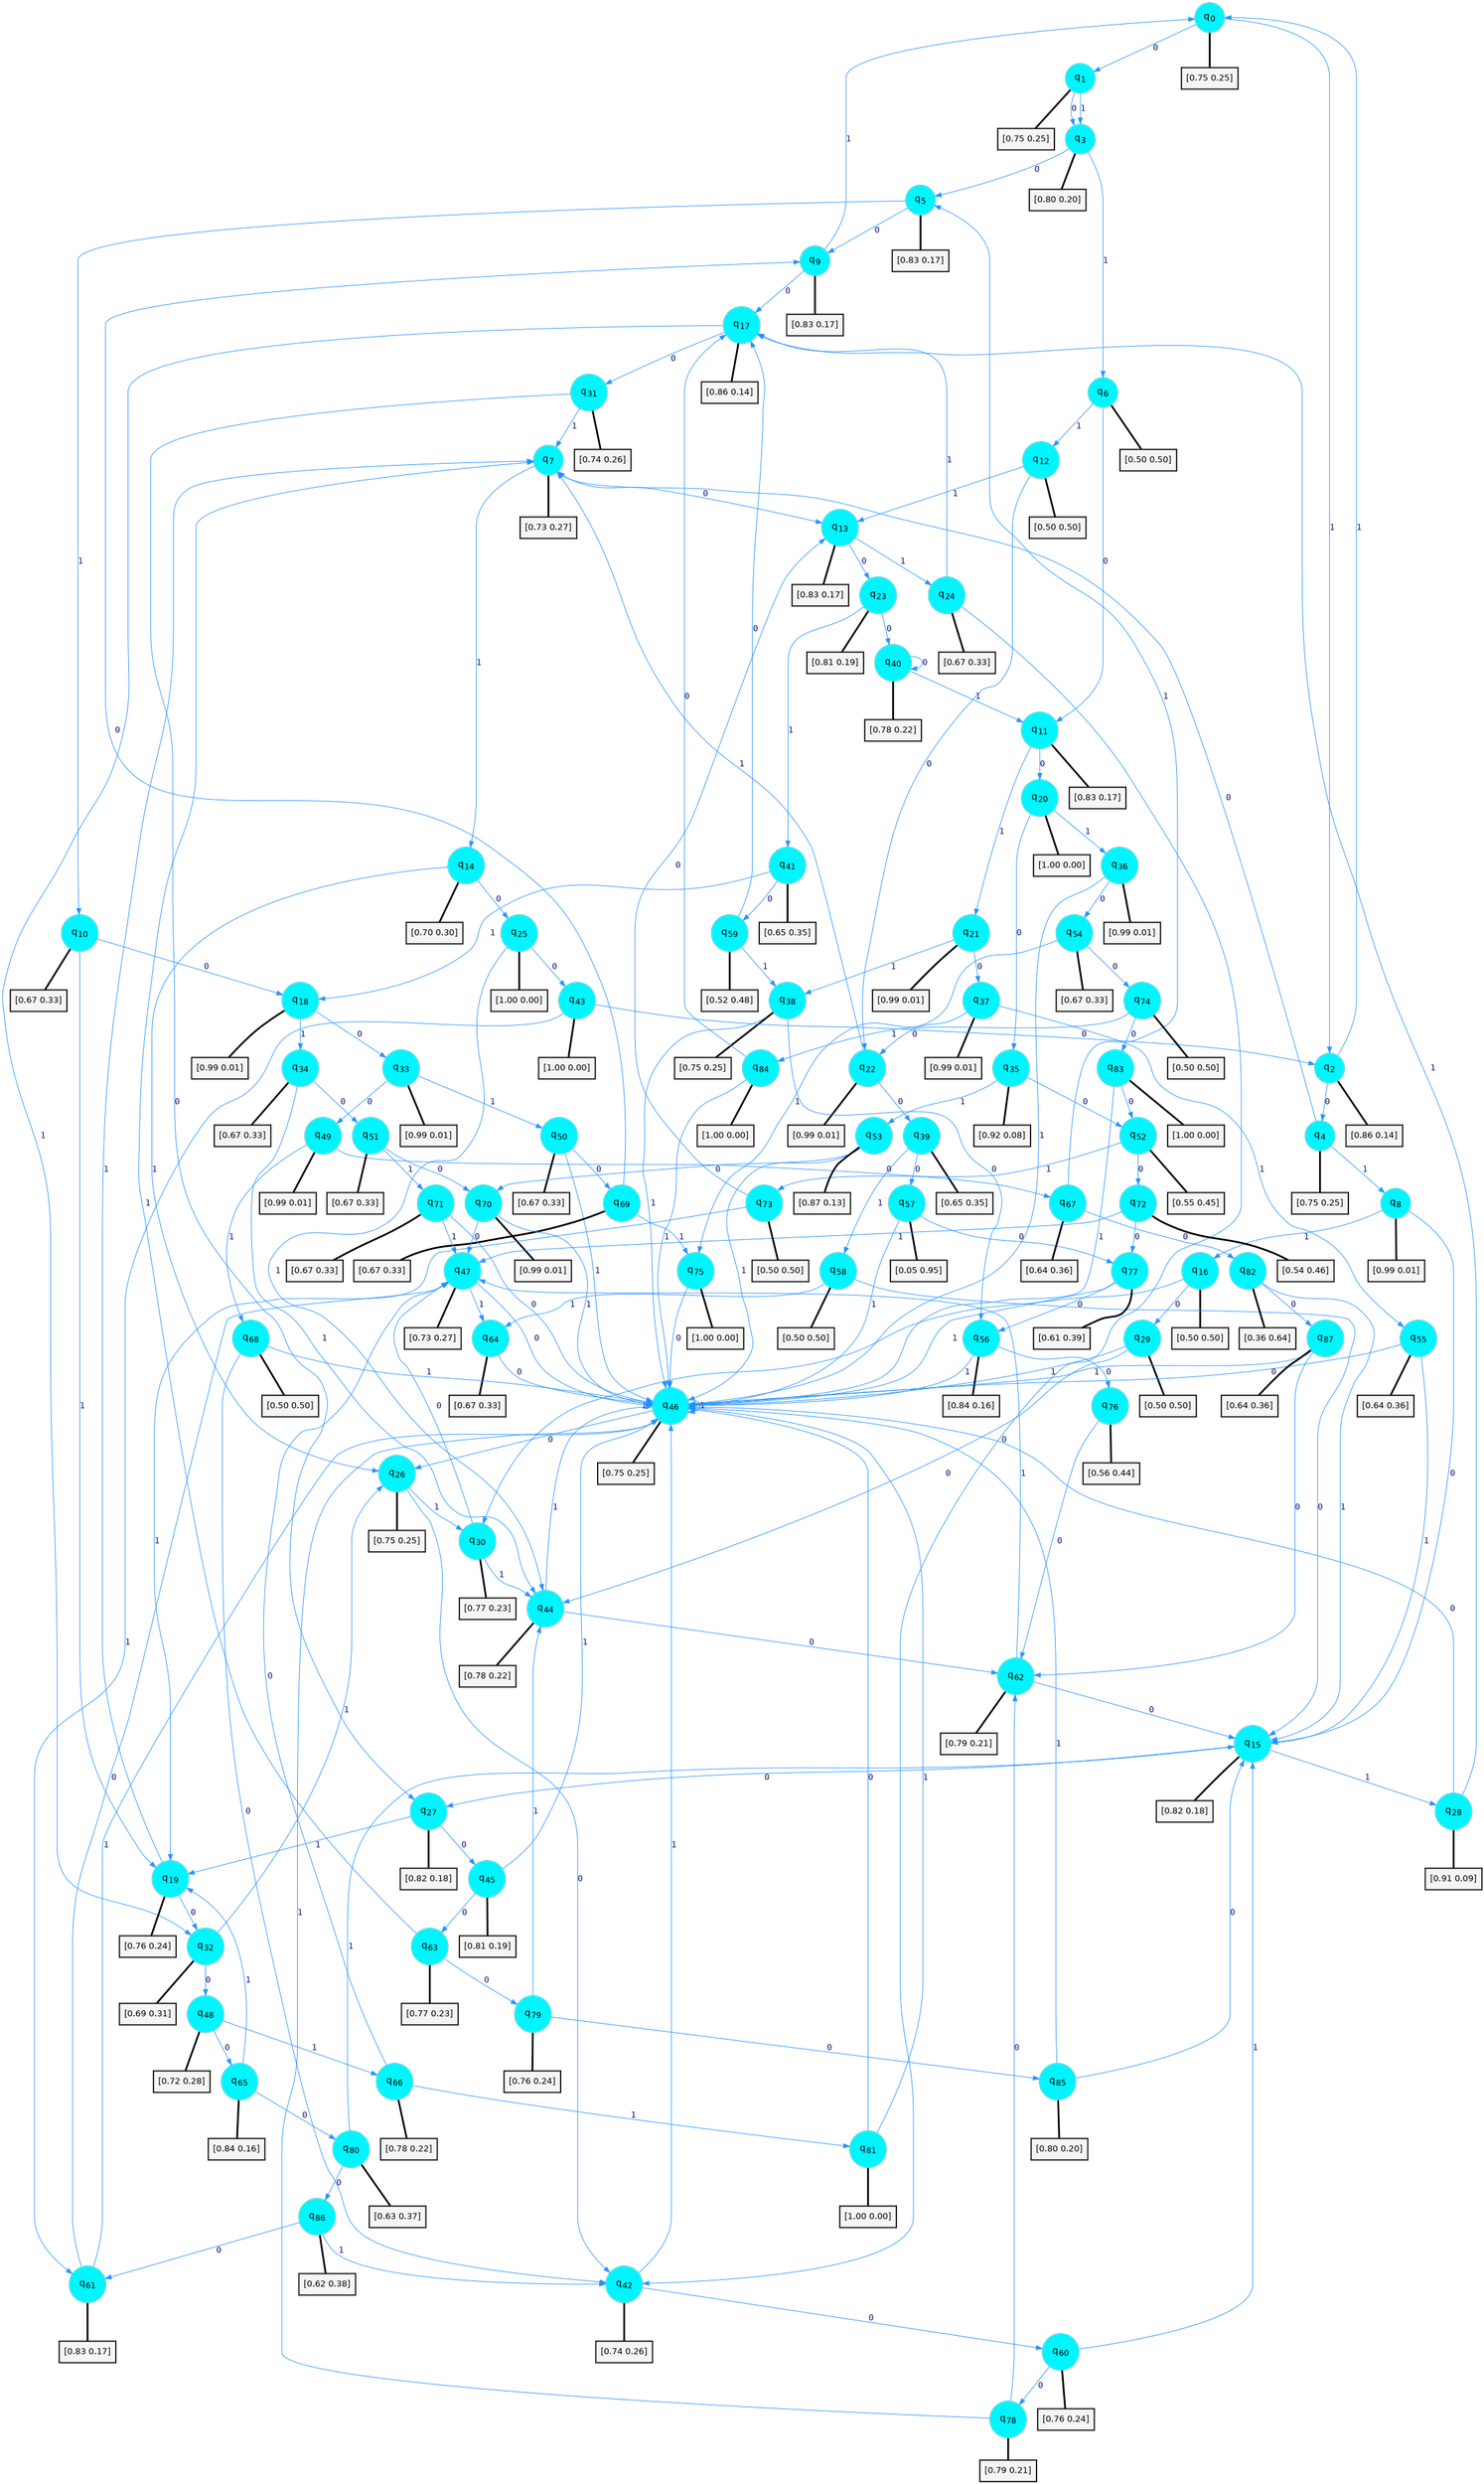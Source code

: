 digraph G {
graph [
bgcolor=transparent, dpi=300, rankdir=TD, size="40,25"];
node [
color=gray, fillcolor=turquoise1, fontcolor=black, fontname=Helvetica, fontsize=16, fontweight=bold, shape=circle, style=filled];
edge [
arrowsize=1, color=dodgerblue1, fontcolor=midnightblue, fontname=courier, fontweight=bold, penwidth=1, style=solid, weight=20];
0[label=<q<SUB>0</SUB>>];
1[label=<q<SUB>1</SUB>>];
2[label=<q<SUB>2</SUB>>];
3[label=<q<SUB>3</SUB>>];
4[label=<q<SUB>4</SUB>>];
5[label=<q<SUB>5</SUB>>];
6[label=<q<SUB>6</SUB>>];
7[label=<q<SUB>7</SUB>>];
8[label=<q<SUB>8</SUB>>];
9[label=<q<SUB>9</SUB>>];
10[label=<q<SUB>10</SUB>>];
11[label=<q<SUB>11</SUB>>];
12[label=<q<SUB>12</SUB>>];
13[label=<q<SUB>13</SUB>>];
14[label=<q<SUB>14</SUB>>];
15[label=<q<SUB>15</SUB>>];
16[label=<q<SUB>16</SUB>>];
17[label=<q<SUB>17</SUB>>];
18[label=<q<SUB>18</SUB>>];
19[label=<q<SUB>19</SUB>>];
20[label=<q<SUB>20</SUB>>];
21[label=<q<SUB>21</SUB>>];
22[label=<q<SUB>22</SUB>>];
23[label=<q<SUB>23</SUB>>];
24[label=<q<SUB>24</SUB>>];
25[label=<q<SUB>25</SUB>>];
26[label=<q<SUB>26</SUB>>];
27[label=<q<SUB>27</SUB>>];
28[label=<q<SUB>28</SUB>>];
29[label=<q<SUB>29</SUB>>];
30[label=<q<SUB>30</SUB>>];
31[label=<q<SUB>31</SUB>>];
32[label=<q<SUB>32</SUB>>];
33[label=<q<SUB>33</SUB>>];
34[label=<q<SUB>34</SUB>>];
35[label=<q<SUB>35</SUB>>];
36[label=<q<SUB>36</SUB>>];
37[label=<q<SUB>37</SUB>>];
38[label=<q<SUB>38</SUB>>];
39[label=<q<SUB>39</SUB>>];
40[label=<q<SUB>40</SUB>>];
41[label=<q<SUB>41</SUB>>];
42[label=<q<SUB>42</SUB>>];
43[label=<q<SUB>43</SUB>>];
44[label=<q<SUB>44</SUB>>];
45[label=<q<SUB>45</SUB>>];
46[label=<q<SUB>46</SUB>>];
47[label=<q<SUB>47</SUB>>];
48[label=<q<SUB>48</SUB>>];
49[label=<q<SUB>49</SUB>>];
50[label=<q<SUB>50</SUB>>];
51[label=<q<SUB>51</SUB>>];
52[label=<q<SUB>52</SUB>>];
53[label=<q<SUB>53</SUB>>];
54[label=<q<SUB>54</SUB>>];
55[label=<q<SUB>55</SUB>>];
56[label=<q<SUB>56</SUB>>];
57[label=<q<SUB>57</SUB>>];
58[label=<q<SUB>58</SUB>>];
59[label=<q<SUB>59</SUB>>];
60[label=<q<SUB>60</SUB>>];
61[label=<q<SUB>61</SUB>>];
62[label=<q<SUB>62</SUB>>];
63[label=<q<SUB>63</SUB>>];
64[label=<q<SUB>64</SUB>>];
65[label=<q<SUB>65</SUB>>];
66[label=<q<SUB>66</SUB>>];
67[label=<q<SUB>67</SUB>>];
68[label=<q<SUB>68</SUB>>];
69[label=<q<SUB>69</SUB>>];
70[label=<q<SUB>70</SUB>>];
71[label=<q<SUB>71</SUB>>];
72[label=<q<SUB>72</SUB>>];
73[label=<q<SUB>73</SUB>>];
74[label=<q<SUB>74</SUB>>];
75[label=<q<SUB>75</SUB>>];
76[label=<q<SUB>76</SUB>>];
77[label=<q<SUB>77</SUB>>];
78[label=<q<SUB>78</SUB>>];
79[label=<q<SUB>79</SUB>>];
80[label=<q<SUB>80</SUB>>];
81[label=<q<SUB>81</SUB>>];
82[label=<q<SUB>82</SUB>>];
83[label=<q<SUB>83</SUB>>];
84[label=<q<SUB>84</SUB>>];
85[label=<q<SUB>85</SUB>>];
86[label=<q<SUB>86</SUB>>];
87[label=<q<SUB>87</SUB>>];
88[label="[0.75 0.25]", shape=box,fontcolor=black, fontname=Helvetica, fontsize=14, penwidth=2, fillcolor=whitesmoke,color=black];
89[label="[0.75 0.25]", shape=box,fontcolor=black, fontname=Helvetica, fontsize=14, penwidth=2, fillcolor=whitesmoke,color=black];
90[label="[0.86 0.14]", shape=box,fontcolor=black, fontname=Helvetica, fontsize=14, penwidth=2, fillcolor=whitesmoke,color=black];
91[label="[0.80 0.20]", shape=box,fontcolor=black, fontname=Helvetica, fontsize=14, penwidth=2, fillcolor=whitesmoke,color=black];
92[label="[0.75 0.25]", shape=box,fontcolor=black, fontname=Helvetica, fontsize=14, penwidth=2, fillcolor=whitesmoke,color=black];
93[label="[0.83 0.17]", shape=box,fontcolor=black, fontname=Helvetica, fontsize=14, penwidth=2, fillcolor=whitesmoke,color=black];
94[label="[0.50 0.50]", shape=box,fontcolor=black, fontname=Helvetica, fontsize=14, penwidth=2, fillcolor=whitesmoke,color=black];
95[label="[0.73 0.27]", shape=box,fontcolor=black, fontname=Helvetica, fontsize=14, penwidth=2, fillcolor=whitesmoke,color=black];
96[label="[0.99 0.01]", shape=box,fontcolor=black, fontname=Helvetica, fontsize=14, penwidth=2, fillcolor=whitesmoke,color=black];
97[label="[0.83 0.17]", shape=box,fontcolor=black, fontname=Helvetica, fontsize=14, penwidth=2, fillcolor=whitesmoke,color=black];
98[label="[0.67 0.33]", shape=box,fontcolor=black, fontname=Helvetica, fontsize=14, penwidth=2, fillcolor=whitesmoke,color=black];
99[label="[0.83 0.17]", shape=box,fontcolor=black, fontname=Helvetica, fontsize=14, penwidth=2, fillcolor=whitesmoke,color=black];
100[label="[0.50 0.50]", shape=box,fontcolor=black, fontname=Helvetica, fontsize=14, penwidth=2, fillcolor=whitesmoke,color=black];
101[label="[0.83 0.17]", shape=box,fontcolor=black, fontname=Helvetica, fontsize=14, penwidth=2, fillcolor=whitesmoke,color=black];
102[label="[0.70 0.30]", shape=box,fontcolor=black, fontname=Helvetica, fontsize=14, penwidth=2, fillcolor=whitesmoke,color=black];
103[label="[0.82 0.18]", shape=box,fontcolor=black, fontname=Helvetica, fontsize=14, penwidth=2, fillcolor=whitesmoke,color=black];
104[label="[0.50 0.50]", shape=box,fontcolor=black, fontname=Helvetica, fontsize=14, penwidth=2, fillcolor=whitesmoke,color=black];
105[label="[0.86 0.14]", shape=box,fontcolor=black, fontname=Helvetica, fontsize=14, penwidth=2, fillcolor=whitesmoke,color=black];
106[label="[0.99 0.01]", shape=box,fontcolor=black, fontname=Helvetica, fontsize=14, penwidth=2, fillcolor=whitesmoke,color=black];
107[label="[0.76 0.24]", shape=box,fontcolor=black, fontname=Helvetica, fontsize=14, penwidth=2, fillcolor=whitesmoke,color=black];
108[label="[1.00 0.00]", shape=box,fontcolor=black, fontname=Helvetica, fontsize=14, penwidth=2, fillcolor=whitesmoke,color=black];
109[label="[0.99 0.01]", shape=box,fontcolor=black, fontname=Helvetica, fontsize=14, penwidth=2, fillcolor=whitesmoke,color=black];
110[label="[0.99 0.01]", shape=box,fontcolor=black, fontname=Helvetica, fontsize=14, penwidth=2, fillcolor=whitesmoke,color=black];
111[label="[0.81 0.19]", shape=box,fontcolor=black, fontname=Helvetica, fontsize=14, penwidth=2, fillcolor=whitesmoke,color=black];
112[label="[0.67 0.33]", shape=box,fontcolor=black, fontname=Helvetica, fontsize=14, penwidth=2, fillcolor=whitesmoke,color=black];
113[label="[1.00 0.00]", shape=box,fontcolor=black, fontname=Helvetica, fontsize=14, penwidth=2, fillcolor=whitesmoke,color=black];
114[label="[0.75 0.25]", shape=box,fontcolor=black, fontname=Helvetica, fontsize=14, penwidth=2, fillcolor=whitesmoke,color=black];
115[label="[0.82 0.18]", shape=box,fontcolor=black, fontname=Helvetica, fontsize=14, penwidth=2, fillcolor=whitesmoke,color=black];
116[label="[0.91 0.09]", shape=box,fontcolor=black, fontname=Helvetica, fontsize=14, penwidth=2, fillcolor=whitesmoke,color=black];
117[label="[0.50 0.50]", shape=box,fontcolor=black, fontname=Helvetica, fontsize=14, penwidth=2, fillcolor=whitesmoke,color=black];
118[label="[0.77 0.23]", shape=box,fontcolor=black, fontname=Helvetica, fontsize=14, penwidth=2, fillcolor=whitesmoke,color=black];
119[label="[0.74 0.26]", shape=box,fontcolor=black, fontname=Helvetica, fontsize=14, penwidth=2, fillcolor=whitesmoke,color=black];
120[label="[0.69 0.31]", shape=box,fontcolor=black, fontname=Helvetica, fontsize=14, penwidth=2, fillcolor=whitesmoke,color=black];
121[label="[0.99 0.01]", shape=box,fontcolor=black, fontname=Helvetica, fontsize=14, penwidth=2, fillcolor=whitesmoke,color=black];
122[label="[0.67 0.33]", shape=box,fontcolor=black, fontname=Helvetica, fontsize=14, penwidth=2, fillcolor=whitesmoke,color=black];
123[label="[0.92 0.08]", shape=box,fontcolor=black, fontname=Helvetica, fontsize=14, penwidth=2, fillcolor=whitesmoke,color=black];
124[label="[0.99 0.01]", shape=box,fontcolor=black, fontname=Helvetica, fontsize=14, penwidth=2, fillcolor=whitesmoke,color=black];
125[label="[0.99 0.01]", shape=box,fontcolor=black, fontname=Helvetica, fontsize=14, penwidth=2, fillcolor=whitesmoke,color=black];
126[label="[0.75 0.25]", shape=box,fontcolor=black, fontname=Helvetica, fontsize=14, penwidth=2, fillcolor=whitesmoke,color=black];
127[label="[0.65 0.35]", shape=box,fontcolor=black, fontname=Helvetica, fontsize=14, penwidth=2, fillcolor=whitesmoke,color=black];
128[label="[0.78 0.22]", shape=box,fontcolor=black, fontname=Helvetica, fontsize=14, penwidth=2, fillcolor=whitesmoke,color=black];
129[label="[0.65 0.35]", shape=box,fontcolor=black, fontname=Helvetica, fontsize=14, penwidth=2, fillcolor=whitesmoke,color=black];
130[label="[0.74 0.26]", shape=box,fontcolor=black, fontname=Helvetica, fontsize=14, penwidth=2, fillcolor=whitesmoke,color=black];
131[label="[1.00 0.00]", shape=box,fontcolor=black, fontname=Helvetica, fontsize=14, penwidth=2, fillcolor=whitesmoke,color=black];
132[label="[0.78 0.22]", shape=box,fontcolor=black, fontname=Helvetica, fontsize=14, penwidth=2, fillcolor=whitesmoke,color=black];
133[label="[0.81 0.19]", shape=box,fontcolor=black, fontname=Helvetica, fontsize=14, penwidth=2, fillcolor=whitesmoke,color=black];
134[label="[0.75 0.25]", shape=box,fontcolor=black, fontname=Helvetica, fontsize=14, penwidth=2, fillcolor=whitesmoke,color=black];
135[label="[0.73 0.27]", shape=box,fontcolor=black, fontname=Helvetica, fontsize=14, penwidth=2, fillcolor=whitesmoke,color=black];
136[label="[0.72 0.28]", shape=box,fontcolor=black, fontname=Helvetica, fontsize=14, penwidth=2, fillcolor=whitesmoke,color=black];
137[label="[0.99 0.01]", shape=box,fontcolor=black, fontname=Helvetica, fontsize=14, penwidth=2, fillcolor=whitesmoke,color=black];
138[label="[0.67 0.33]", shape=box,fontcolor=black, fontname=Helvetica, fontsize=14, penwidth=2, fillcolor=whitesmoke,color=black];
139[label="[0.67 0.33]", shape=box,fontcolor=black, fontname=Helvetica, fontsize=14, penwidth=2, fillcolor=whitesmoke,color=black];
140[label="[0.55 0.45]", shape=box,fontcolor=black, fontname=Helvetica, fontsize=14, penwidth=2, fillcolor=whitesmoke,color=black];
141[label="[0.87 0.13]", shape=box,fontcolor=black, fontname=Helvetica, fontsize=14, penwidth=2, fillcolor=whitesmoke,color=black];
142[label="[0.67 0.33]", shape=box,fontcolor=black, fontname=Helvetica, fontsize=14, penwidth=2, fillcolor=whitesmoke,color=black];
143[label="[0.64 0.36]", shape=box,fontcolor=black, fontname=Helvetica, fontsize=14, penwidth=2, fillcolor=whitesmoke,color=black];
144[label="[0.84 0.16]", shape=box,fontcolor=black, fontname=Helvetica, fontsize=14, penwidth=2, fillcolor=whitesmoke,color=black];
145[label="[0.05 0.95]", shape=box,fontcolor=black, fontname=Helvetica, fontsize=14, penwidth=2, fillcolor=whitesmoke,color=black];
146[label="[0.50 0.50]", shape=box,fontcolor=black, fontname=Helvetica, fontsize=14, penwidth=2, fillcolor=whitesmoke,color=black];
147[label="[0.52 0.48]", shape=box,fontcolor=black, fontname=Helvetica, fontsize=14, penwidth=2, fillcolor=whitesmoke,color=black];
148[label="[0.76 0.24]", shape=box,fontcolor=black, fontname=Helvetica, fontsize=14, penwidth=2, fillcolor=whitesmoke,color=black];
149[label="[0.83 0.17]", shape=box,fontcolor=black, fontname=Helvetica, fontsize=14, penwidth=2, fillcolor=whitesmoke,color=black];
150[label="[0.79 0.21]", shape=box,fontcolor=black, fontname=Helvetica, fontsize=14, penwidth=2, fillcolor=whitesmoke,color=black];
151[label="[0.77 0.23]", shape=box,fontcolor=black, fontname=Helvetica, fontsize=14, penwidth=2, fillcolor=whitesmoke,color=black];
152[label="[0.67 0.33]", shape=box,fontcolor=black, fontname=Helvetica, fontsize=14, penwidth=2, fillcolor=whitesmoke,color=black];
153[label="[0.84 0.16]", shape=box,fontcolor=black, fontname=Helvetica, fontsize=14, penwidth=2, fillcolor=whitesmoke,color=black];
154[label="[0.78 0.22]", shape=box,fontcolor=black, fontname=Helvetica, fontsize=14, penwidth=2, fillcolor=whitesmoke,color=black];
155[label="[0.64 0.36]", shape=box,fontcolor=black, fontname=Helvetica, fontsize=14, penwidth=2, fillcolor=whitesmoke,color=black];
156[label="[0.50 0.50]", shape=box,fontcolor=black, fontname=Helvetica, fontsize=14, penwidth=2, fillcolor=whitesmoke,color=black];
157[label="[0.67 0.33]", shape=box,fontcolor=black, fontname=Helvetica, fontsize=14, penwidth=2, fillcolor=whitesmoke,color=black];
158[label="[0.99 0.01]", shape=box,fontcolor=black, fontname=Helvetica, fontsize=14, penwidth=2, fillcolor=whitesmoke,color=black];
159[label="[0.67 0.33]", shape=box,fontcolor=black, fontname=Helvetica, fontsize=14, penwidth=2, fillcolor=whitesmoke,color=black];
160[label="[0.54 0.46]", shape=box,fontcolor=black, fontname=Helvetica, fontsize=14, penwidth=2, fillcolor=whitesmoke,color=black];
161[label="[0.50 0.50]", shape=box,fontcolor=black, fontname=Helvetica, fontsize=14, penwidth=2, fillcolor=whitesmoke,color=black];
162[label="[0.50 0.50]", shape=box,fontcolor=black, fontname=Helvetica, fontsize=14, penwidth=2, fillcolor=whitesmoke,color=black];
163[label="[1.00 0.00]", shape=box,fontcolor=black, fontname=Helvetica, fontsize=14, penwidth=2, fillcolor=whitesmoke,color=black];
164[label="[0.56 0.44]", shape=box,fontcolor=black, fontname=Helvetica, fontsize=14, penwidth=2, fillcolor=whitesmoke,color=black];
165[label="[0.61 0.39]", shape=box,fontcolor=black, fontname=Helvetica, fontsize=14, penwidth=2, fillcolor=whitesmoke,color=black];
166[label="[0.79 0.21]", shape=box,fontcolor=black, fontname=Helvetica, fontsize=14, penwidth=2, fillcolor=whitesmoke,color=black];
167[label="[0.76 0.24]", shape=box,fontcolor=black, fontname=Helvetica, fontsize=14, penwidth=2, fillcolor=whitesmoke,color=black];
168[label="[0.63 0.37]", shape=box,fontcolor=black, fontname=Helvetica, fontsize=14, penwidth=2, fillcolor=whitesmoke,color=black];
169[label="[1.00 0.00]", shape=box,fontcolor=black, fontname=Helvetica, fontsize=14, penwidth=2, fillcolor=whitesmoke,color=black];
170[label="[0.36 0.64]", shape=box,fontcolor=black, fontname=Helvetica, fontsize=14, penwidth=2, fillcolor=whitesmoke,color=black];
171[label="[1.00 0.00]", shape=box,fontcolor=black, fontname=Helvetica, fontsize=14, penwidth=2, fillcolor=whitesmoke,color=black];
172[label="[1.00 0.00]", shape=box,fontcolor=black, fontname=Helvetica, fontsize=14, penwidth=2, fillcolor=whitesmoke,color=black];
173[label="[0.80 0.20]", shape=box,fontcolor=black, fontname=Helvetica, fontsize=14, penwidth=2, fillcolor=whitesmoke,color=black];
174[label="[0.62 0.38]", shape=box,fontcolor=black, fontname=Helvetica, fontsize=14, penwidth=2, fillcolor=whitesmoke,color=black];
175[label="[0.64 0.36]", shape=box,fontcolor=black, fontname=Helvetica, fontsize=14, penwidth=2, fillcolor=whitesmoke,color=black];
0->1 [label=0];
0->2 [label=1];
0->88 [arrowhead=none, penwidth=3,color=black];
1->3 [label=0];
1->3 [label=1];
1->89 [arrowhead=none, penwidth=3,color=black];
2->4 [label=0];
2->0 [label=1];
2->90 [arrowhead=none, penwidth=3,color=black];
3->5 [label=0];
3->6 [label=1];
3->91 [arrowhead=none, penwidth=3,color=black];
4->7 [label=0];
4->8 [label=1];
4->92 [arrowhead=none, penwidth=3,color=black];
5->9 [label=0];
5->10 [label=1];
5->93 [arrowhead=none, penwidth=3,color=black];
6->11 [label=0];
6->12 [label=1];
6->94 [arrowhead=none, penwidth=3,color=black];
7->13 [label=0];
7->14 [label=1];
7->95 [arrowhead=none, penwidth=3,color=black];
8->15 [label=0];
8->16 [label=1];
8->96 [arrowhead=none, penwidth=3,color=black];
9->17 [label=0];
9->0 [label=1];
9->97 [arrowhead=none, penwidth=3,color=black];
10->18 [label=0];
10->19 [label=1];
10->98 [arrowhead=none, penwidth=3,color=black];
11->20 [label=0];
11->21 [label=1];
11->99 [arrowhead=none, penwidth=3,color=black];
12->22 [label=0];
12->13 [label=1];
12->100 [arrowhead=none, penwidth=3,color=black];
13->23 [label=0];
13->24 [label=1];
13->101 [arrowhead=none, penwidth=3,color=black];
14->25 [label=0];
14->26 [label=1];
14->102 [arrowhead=none, penwidth=3,color=black];
15->27 [label=0];
15->28 [label=1];
15->103 [arrowhead=none, penwidth=3,color=black];
16->29 [label=0];
16->30 [label=1];
16->104 [arrowhead=none, penwidth=3,color=black];
17->31 [label=0];
17->32 [label=1];
17->105 [arrowhead=none, penwidth=3,color=black];
18->33 [label=0];
18->34 [label=1];
18->106 [arrowhead=none, penwidth=3,color=black];
19->32 [label=0];
19->7 [label=1];
19->107 [arrowhead=none, penwidth=3,color=black];
20->35 [label=0];
20->36 [label=1];
20->108 [arrowhead=none, penwidth=3,color=black];
21->37 [label=0];
21->38 [label=1];
21->109 [arrowhead=none, penwidth=3,color=black];
22->39 [label=0];
22->7 [label=1];
22->110 [arrowhead=none, penwidth=3,color=black];
23->40 [label=0];
23->41 [label=1];
23->111 [arrowhead=none, penwidth=3,color=black];
24->42 [label=0];
24->17 [label=1];
24->112 [arrowhead=none, penwidth=3,color=black];
25->43 [label=0];
25->44 [label=1];
25->113 [arrowhead=none, penwidth=3,color=black];
26->42 [label=0];
26->30 [label=1];
26->114 [arrowhead=none, penwidth=3,color=black];
27->45 [label=0];
27->19 [label=1];
27->115 [arrowhead=none, penwidth=3,color=black];
28->46 [label=0];
28->17 [label=1];
28->116 [arrowhead=none, penwidth=3,color=black];
29->44 [label=0];
29->46 [label=1];
29->117 [arrowhead=none, penwidth=3,color=black];
30->47 [label=0];
30->44 [label=1];
30->118 [arrowhead=none, penwidth=3,color=black];
31->27 [label=0];
31->7 [label=1];
31->119 [arrowhead=none, penwidth=3,color=black];
32->48 [label=0];
32->26 [label=1];
32->120 [arrowhead=none, penwidth=3,color=black];
33->49 [label=0];
33->50 [label=1];
33->121 [arrowhead=none, penwidth=3,color=black];
34->51 [label=0];
34->44 [label=1];
34->122 [arrowhead=none, penwidth=3,color=black];
35->52 [label=0];
35->53 [label=1];
35->123 [arrowhead=none, penwidth=3,color=black];
36->54 [label=0];
36->46 [label=1];
36->124 [arrowhead=none, penwidth=3,color=black];
37->22 [label=0];
37->55 [label=1];
37->125 [arrowhead=none, penwidth=3,color=black];
38->56 [label=0];
38->46 [label=1];
38->126 [arrowhead=none, penwidth=3,color=black];
39->57 [label=0];
39->58 [label=1];
39->127 [arrowhead=none, penwidth=3,color=black];
40->40 [label=0];
40->11 [label=1];
40->128 [arrowhead=none, penwidth=3,color=black];
41->59 [label=0];
41->18 [label=1];
41->129 [arrowhead=none, penwidth=3,color=black];
42->60 [label=0];
42->46 [label=1];
42->130 [arrowhead=none, penwidth=3,color=black];
43->2 [label=0];
43->61 [label=1];
43->131 [arrowhead=none, penwidth=3,color=black];
44->62 [label=0];
44->46 [label=1];
44->132 [arrowhead=none, penwidth=3,color=black];
45->63 [label=0];
45->46 [label=1];
45->133 [arrowhead=none, penwidth=3,color=black];
46->26 [label=0];
46->46 [label=1];
46->134 [arrowhead=none, penwidth=3,color=black];
47->46 [label=0];
47->64 [label=1];
47->135 [arrowhead=none, penwidth=3,color=black];
48->65 [label=0];
48->66 [label=1];
48->136 [arrowhead=none, penwidth=3,color=black];
49->67 [label=0];
49->68 [label=1];
49->137 [arrowhead=none, penwidth=3,color=black];
50->69 [label=0];
50->46 [label=1];
50->138 [arrowhead=none, penwidth=3,color=black];
51->70 [label=0];
51->71 [label=1];
51->139 [arrowhead=none, penwidth=3,color=black];
52->72 [label=0];
52->73 [label=1];
52->140 [arrowhead=none, penwidth=3,color=black];
53->70 [label=0];
53->46 [label=1];
53->141 [arrowhead=none, penwidth=3,color=black];
54->74 [label=0];
54->75 [label=1];
54->142 [arrowhead=none, penwidth=3,color=black];
55->46 [label=0];
55->15 [label=1];
55->143 [arrowhead=none, penwidth=3,color=black];
56->76 [label=0];
56->46 [label=1];
56->144 [arrowhead=none, penwidth=3,color=black];
57->77 [label=0];
57->46 [label=1];
57->145 [arrowhead=none, penwidth=3,color=black];
58->15 [label=0];
58->64 [label=1];
58->146 [arrowhead=none, penwidth=3,color=black];
59->17 [label=0];
59->38 [label=1];
59->147 [arrowhead=none, penwidth=3,color=black];
60->78 [label=0];
60->15 [label=1];
60->148 [arrowhead=none, penwidth=3,color=black];
61->47 [label=0];
61->46 [label=1];
61->149 [arrowhead=none, penwidth=3,color=black];
62->15 [label=0];
62->47 [label=1];
62->150 [arrowhead=none, penwidth=3,color=black];
63->79 [label=0];
63->7 [label=1];
63->151 [arrowhead=none, penwidth=3,color=black];
64->46 [label=0];
64->152 [arrowhead=none, penwidth=3,color=black];
65->80 [label=0];
65->19 [label=1];
65->153 [arrowhead=none, penwidth=3,color=black];
66->47 [label=0];
66->81 [label=1];
66->154 [arrowhead=none, penwidth=3,color=black];
67->82 [label=0];
67->5 [label=1];
67->155 [arrowhead=none, penwidth=3,color=black];
68->42 [label=0];
68->46 [label=1];
68->156 [arrowhead=none, penwidth=3,color=black];
69->9 [label=0];
69->75 [label=1];
69->157 [arrowhead=none, penwidth=3,color=black];
70->47 [label=0];
70->46 [label=1];
70->158 [arrowhead=none, penwidth=3,color=black];
71->46 [label=0];
71->47 [label=1];
71->159 [arrowhead=none, penwidth=3,color=black];
72->77 [label=0];
72->47 [label=1];
72->160 [arrowhead=none, penwidth=3,color=black];
73->13 [label=0];
73->19 [label=1];
73->161 [arrowhead=none, penwidth=3,color=black];
74->83 [label=0];
74->84 [label=1];
74->162 [arrowhead=none, penwidth=3,color=black];
75->46 [label=0];
75->163 [arrowhead=none, penwidth=3,color=black];
76->62 [label=0];
76->164 [arrowhead=none, penwidth=3,color=black];
77->56 [label=0];
77->46 [label=1];
77->165 [arrowhead=none, penwidth=3,color=black];
78->62 [label=0];
78->46 [label=1];
78->166 [arrowhead=none, penwidth=3,color=black];
79->85 [label=0];
79->44 [label=1];
79->167 [arrowhead=none, penwidth=3,color=black];
80->86 [label=0];
80->15 [label=1];
80->168 [arrowhead=none, penwidth=3,color=black];
81->46 [label=0];
81->46 [label=1];
81->169 [arrowhead=none, penwidth=3,color=black];
82->87 [label=0];
82->15 [label=1];
82->170 [arrowhead=none, penwidth=3,color=black];
83->52 [label=0];
83->46 [label=1];
83->171 [arrowhead=none, penwidth=3,color=black];
84->17 [label=0];
84->46 [label=1];
84->172 [arrowhead=none, penwidth=3,color=black];
85->15 [label=0];
85->46 [label=1];
85->173 [arrowhead=none, penwidth=3,color=black];
86->61 [label=0];
86->42 [label=1];
86->174 [arrowhead=none, penwidth=3,color=black];
87->62 [label=0];
87->46 [label=1];
87->175 [arrowhead=none, penwidth=3,color=black];
}
